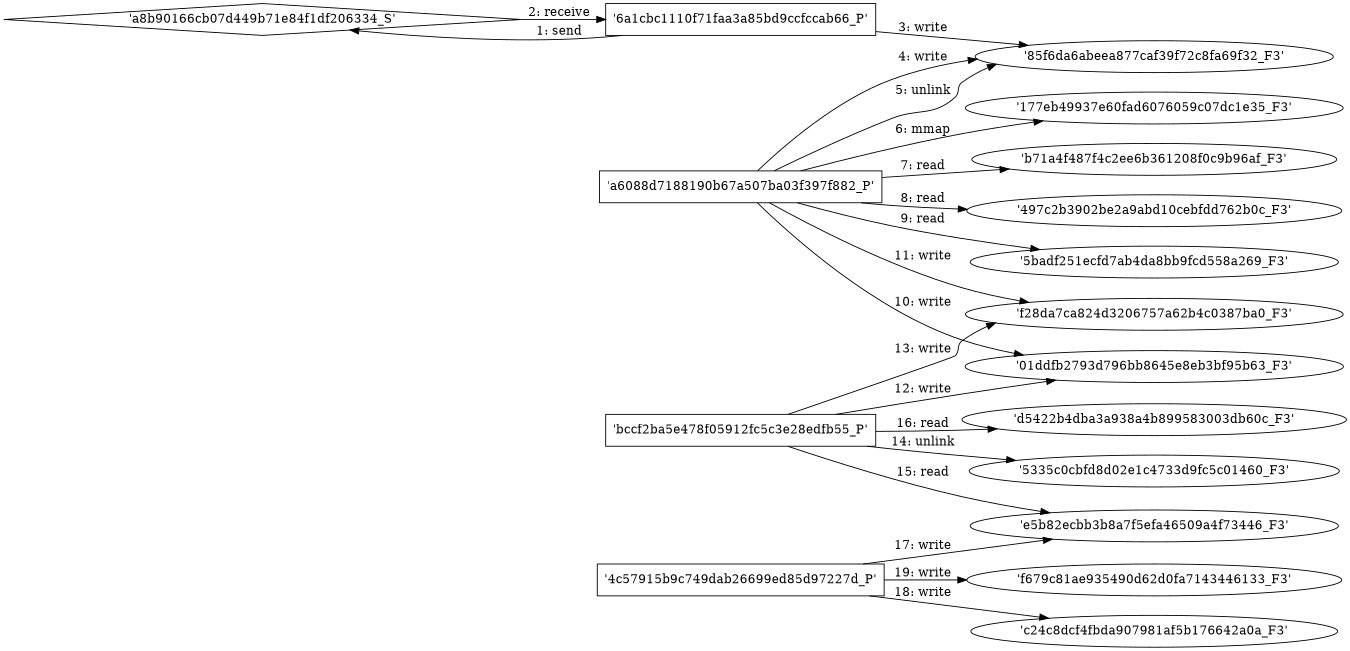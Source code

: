 digraph "D:\Learning\Paper\apt\基于CTI的攻击预警\Dataset\攻击图\ASGfromALLCTI\An Azure Sphere kernel exploit — or how I learned to stop worrying and love the IoT.dot" {
rankdir="LR"
size="9"
fixedsize="false"
splines="true"
nodesep=0.3
ranksep=0
fontsize=10
overlap="scalexy"
engine= "neato"
	"'a8b90166cb07d449b71e84f1df206334_S'" [node_type=Socket shape=diamond]
	"'6a1cbc1110f71faa3a85bd9ccfccab66_P'" [node_type=Process shape=box]
	"'6a1cbc1110f71faa3a85bd9ccfccab66_P'" -> "'a8b90166cb07d449b71e84f1df206334_S'" [label="1: send"]
	"'a8b90166cb07d449b71e84f1df206334_S'" -> "'6a1cbc1110f71faa3a85bd9ccfccab66_P'" [label="2: receive"]
	"'85f6da6abeea877caf39f72c8fa69f32_F3'" [node_type=file shape=ellipse]
	"'6a1cbc1110f71faa3a85bd9ccfccab66_P'" [node_type=Process shape=box]
	"'6a1cbc1110f71faa3a85bd9ccfccab66_P'" -> "'85f6da6abeea877caf39f72c8fa69f32_F3'" [label="3: write"]
	"'85f6da6abeea877caf39f72c8fa69f32_F3'" [node_type=file shape=ellipse]
	"'a6088d7188190b67a507ba03f397f882_P'" [node_type=Process shape=box]
	"'a6088d7188190b67a507ba03f397f882_P'" -> "'85f6da6abeea877caf39f72c8fa69f32_F3'" [label="4: write"]
	"'85f6da6abeea877caf39f72c8fa69f32_F3'" [node_type=file shape=ellipse]
	"'a6088d7188190b67a507ba03f397f882_P'" [node_type=Process shape=box]
	"'a6088d7188190b67a507ba03f397f882_P'" -> "'85f6da6abeea877caf39f72c8fa69f32_F3'" [label="5: unlink"]
	"'177eb49937e60fad6076059c07dc1e35_F3'" [node_type=file shape=ellipse]
	"'a6088d7188190b67a507ba03f397f882_P'" [node_type=Process shape=box]
	"'a6088d7188190b67a507ba03f397f882_P'" -> "'177eb49937e60fad6076059c07dc1e35_F3'" [label="6: mmap"]
	"'b71a4f487f4c2ee6b361208f0c9b96af_F3'" [node_type=file shape=ellipse]
	"'a6088d7188190b67a507ba03f397f882_P'" [node_type=Process shape=box]
	"'a6088d7188190b67a507ba03f397f882_P'" -> "'b71a4f487f4c2ee6b361208f0c9b96af_F3'" [label="7: read"]
	"'497c2b3902be2a9abd10cebfdd762b0c_F3'" [node_type=file shape=ellipse]
	"'a6088d7188190b67a507ba03f397f882_P'" [node_type=Process shape=box]
	"'a6088d7188190b67a507ba03f397f882_P'" -> "'497c2b3902be2a9abd10cebfdd762b0c_F3'" [label="8: read"]
	"'5badf251ecfd7ab4da8bb9fcd558a269_F3'" [node_type=file shape=ellipse]
	"'a6088d7188190b67a507ba03f397f882_P'" [node_type=Process shape=box]
	"'a6088d7188190b67a507ba03f397f882_P'" -> "'5badf251ecfd7ab4da8bb9fcd558a269_F3'" [label="9: read"]
	"'01ddfb2793d796bb8645e8eb3bf95b63_F3'" [node_type=file shape=ellipse]
	"'a6088d7188190b67a507ba03f397f882_P'" [node_type=Process shape=box]
	"'a6088d7188190b67a507ba03f397f882_P'" -> "'01ddfb2793d796bb8645e8eb3bf95b63_F3'" [label="10: write"]
	"'f28da7ca824d3206757a62b4c0387ba0_F3'" [node_type=file shape=ellipse]
	"'a6088d7188190b67a507ba03f397f882_P'" [node_type=Process shape=box]
	"'a6088d7188190b67a507ba03f397f882_P'" -> "'f28da7ca824d3206757a62b4c0387ba0_F3'" [label="11: write"]
	"'01ddfb2793d796bb8645e8eb3bf95b63_F3'" [node_type=file shape=ellipse]
	"'bccf2ba5e478f05912fc5c3e28edfb55_P'" [node_type=Process shape=box]
	"'bccf2ba5e478f05912fc5c3e28edfb55_P'" -> "'01ddfb2793d796bb8645e8eb3bf95b63_F3'" [label="12: write"]
	"'f28da7ca824d3206757a62b4c0387ba0_F3'" [node_type=file shape=ellipse]
	"'bccf2ba5e478f05912fc5c3e28edfb55_P'" [node_type=Process shape=box]
	"'bccf2ba5e478f05912fc5c3e28edfb55_P'" -> "'f28da7ca824d3206757a62b4c0387ba0_F3'" [label="13: write"]
	"'5335c0cbfd8d02e1c4733d9fc5c01460_F3'" [node_type=file shape=ellipse]
	"'bccf2ba5e478f05912fc5c3e28edfb55_P'" [node_type=Process shape=box]
	"'bccf2ba5e478f05912fc5c3e28edfb55_P'" -> "'5335c0cbfd8d02e1c4733d9fc5c01460_F3'" [label="14: unlink"]
	"'e5b82ecbb3b8a7f5efa46509a4f73446_F3'" [node_type=file shape=ellipse]
	"'bccf2ba5e478f05912fc5c3e28edfb55_P'" [node_type=Process shape=box]
	"'bccf2ba5e478f05912fc5c3e28edfb55_P'" -> "'e5b82ecbb3b8a7f5efa46509a4f73446_F3'" [label="15: read"]
	"'d5422b4dba3a938a4b899583003db60c_F3'" [node_type=file shape=ellipse]
	"'bccf2ba5e478f05912fc5c3e28edfb55_P'" [node_type=Process shape=box]
	"'bccf2ba5e478f05912fc5c3e28edfb55_P'" -> "'d5422b4dba3a938a4b899583003db60c_F3'" [label="16: read"]
	"'e5b82ecbb3b8a7f5efa46509a4f73446_F3'" [node_type=file shape=ellipse]
	"'4c57915b9c749dab26699ed85d97227d_P'" [node_type=Process shape=box]
	"'4c57915b9c749dab26699ed85d97227d_P'" -> "'e5b82ecbb3b8a7f5efa46509a4f73446_F3'" [label="17: write"]
	"'c24c8dcf4fbda907981af5b176642a0a_F3'" [node_type=file shape=ellipse]
	"'4c57915b9c749dab26699ed85d97227d_P'" [node_type=Process shape=box]
	"'4c57915b9c749dab26699ed85d97227d_P'" -> "'c24c8dcf4fbda907981af5b176642a0a_F3'" [label="18: write"]
	"'f679c81ae935490d62d0fa7143446133_F3'" [node_type=file shape=ellipse]
	"'4c57915b9c749dab26699ed85d97227d_P'" [node_type=Process shape=box]
	"'4c57915b9c749dab26699ed85d97227d_P'" -> "'f679c81ae935490d62d0fa7143446133_F3'" [label="19: write"]
}
